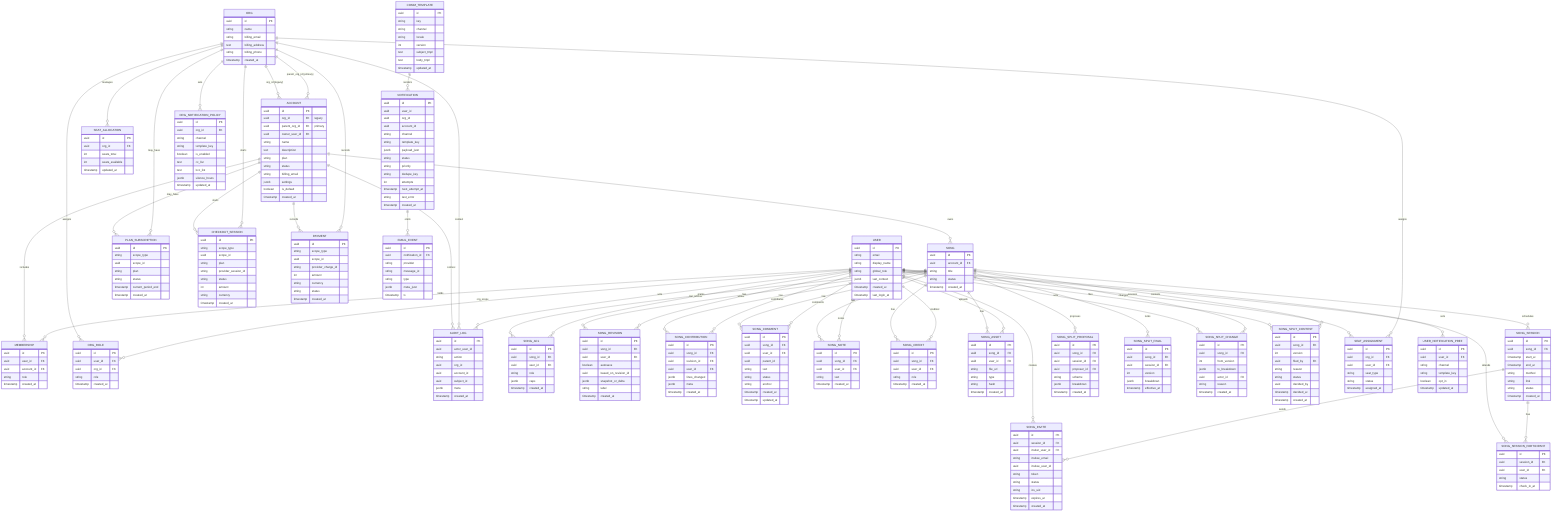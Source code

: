 erDiagram
  %% ---------- CORE IDENTITY ----------
  USER {
    uuid id PK
    string email
    string display_name
    string global_role
    jsonb last_context
    timestamp created_at
    timestamp last_login_at
  }

  ORG {
    uuid id PK
    string name
    string billing_email
    text billing_address
    string billing_phone
    timestamp created_at
  }

  ACCOUNT {
    uuid id PK
    uuid org_id FK "legacy"
    uuid parent_org_id FK "primary"
    uuid owner_user_id FK
    string name
    text description
    string plan
    string status
    string billing_email
    jsonb settings
    boolean is_default
    timestamp created_at
  }

  MEMBERSHIP {
    uuid id PK
    uuid user_id FK
    uuid account_id FK
    string role
    timestamp created_at
  }

  ORG_ROLE {
    uuid id PK
    uuid user_id FK
    uuid org_id FK
    string role
    timestamp created_at
  }

  AUDIT_LOG {
    uuid id PK
    uuid actor_user_id
    string action
    uuid org_id
    uuid account_id
    uuid subject_id
    jsonb meta
    timestamp created_at
  }

  %% ---------- ACCESS CONTROL ----------
  SONG {
    uuid id PK
    uuid account_id FK
    string title
    string status
    timestamp created_at
  }

  SONG_ACL {
    uuid id PK
    uuid song_id FK
    uuid user_id FK
    string role
    jsonb caps
    timestamp created_at
  }

  %% ---------- SONGS & COLLAB ----------
  SONG_REVISION {
    uuid id PK
    uuid song_id FK
    uuid user_id FK
    boolean autosave
    uuid based_on_revision_id
    jsonb snapshot_or_delta
    string label
    timestamp created_at
  }

  SONG_CONTRIBUTION {
    uuid id PK
    uuid song_id FK
    uuid revision_id FK
    uuid user_id FK
    jsonb lines_changed
    jsonb meta
    timestamp created_at
  }

  SONG_COMMENT {
    uuid id PK
    uuid song_id FK
    uuid user_id FK
    uuid parent_id
    string text
    string status
    string anchor
    timestamp created_at
    timestamp updated_at
  }

  SONG_NOTE {
    uuid id PK
    uuid song_id FK
    uuid user_id FK
    string text
    timestamp created_at
  }

  SONG_CREDIT {
    uuid id PK
    uuid song_id FK
    uuid user_id FK
    string role
    timestamp created_at
  }

  SONG_ASSET {
    uuid id PK
    uuid song_id FK
    uuid user_id FK
    string file_url
    string type
    string hash
    timestamp created_at
  }

  %% ---------- SESSIONS & SPLITS ----------
  SONG_SESSION {
    uuid id PK
    uuid song_id FK
    timestamp start_at
    timestamp end_at
    string method
    string link
    string status
    timestamp created_at
  }

  SONG_INVITE {
    uuid id PK
    uuid session_id FK
    uuid inviter_user_id FK
    string invitee_email
    uuid invitee_user_id
    string token
    string status
    string ics_uid
    timestamp expires_at
    timestamp created_at
  }

  SONG_SESSION_PARTICIPANT {
    uuid id PK
    uuid session_id FK
    uuid user_id FK
    string status
    timestamp check_in_at
  }

  SONG_SPLIT_PROPOSAL {
    uuid id PK
    uuid song_id FK
    uuid session_id FK
    uuid proposer_id FK
    string scheme
    jsonb breakdown
    timestamp created_at
  }

  SONG_SPLIT_FINAL {
    uuid id PK
    uuid song_id FK
    uuid session_id FK
    int version
    jsonb breakdown
    timestamp effective_at
  }

  SONG_SPLIT_CHANGE {
    uuid id PK
    uuid song_id FK
    int from_version
    jsonb to_breakdown
    uuid actor_id FK
    string reason
    timestamp created_at
  }

  SONG_SPLIT_CONTEST {
    uuid id PK
    uuid song_id FK
    int version
    uuid filed_by FK
    string reason
    string status
    uuid decided_by
    timestamp decided_at
    timestamp created_at
  }

  %% ---------- BILLING & SEATS ----------
  PLAN_SUBSCRIPTION {
    uuid id PK
    string scope_type
    uuid scope_id
    string plan
    string status
    timestamp current_period_end
    timestamp created_at
  }

  CHECKOUT_SESSION {
    uuid id PK
    string scope_type
    uuid scope_id
    string plan
    string provider_session_id
    string status
    int amount
    string currency
    timestamp created_at
  }

  PAYMENT {
    uuid id PK
    string scope_type
    uuid scope_id
    string provider_charge_id
    int amount
    string currency
    string status
    timestamp created_at
  }

  SEAT_ALLOCATION {
    uuid id PK
    uuid org_id FK
    int seats_total
    int seats_available
    timestamp updated_at
  }

  SEAT_ASSIGNMENT {
    uuid id PK
    uuid org_id FK
    uuid user_id FK
    string seat_type
    string status
    timestamp assigned_at
  }

  %% ---------- COMMS & NOTIFICATIONS ----------
  COMM_TEMPLATE {
    uuid id PK
    string key
    string channel
    string locale
    int version
    text subject_tmpl
    text body_tmpl
    timestamp updated_at
  }

  NOTIFICATION {
    uuid id PK
    uuid user_id
    uuid org_id
    uuid account_id
    string channel
    string template_key
    jsonb payload_json
    string status
    string priority
    string dedupe_key
    int attempts
    timestamp next_attempt_at
    string last_error
    timestamp created_at
  }

  EMAIL_EVENT {
    uuid id PK
    uuid notification_id FK
    string provider
    string message_id
    string type
    jsonb meta_json
    timestamp ts
  }

  USER_NOTIFICATION_PREF {
    uuid id PK
    uuid user_id FK
    string channel
    string template_key
    boolean opt_in
    timestamp updated_at
  }

  ORG_NOTIFICATION_POLICY {
    uuid id PK
    uuid org_id FK
    string channel
    string template_key
    boolean is_enabled
    text cc_list
    text bcc_list
    jsonb silence_hours
    timestamp updated_at
  }

  %% ---------- RELATIONSHIPS (CROSS-DOMAIN) ----------
  ORG ||--o{ ACCOUNT : "parent_org_id (primary)"
  ORG ||--o{ ACCOUNT : "org_id (legacy)"
  USER ||--o{ MEMBERSHIP : holds
  ACCOUNT ||--o{ MEMBERSHIP : includes
  USER ||--o{ ORG_ROLE : org_scope
  ORG ||--o{ ORG_ROLE : assigns

  ACCOUNT ||--o{ SONG : owns
  USER ||--o{ SONG_ACL : can_access
  SONG ||--o{ SONG_ACL : grants

  USER ||--o{ SONG_REVISION : writes
  SONG ||--o{ SONG_REVISION : has
  USER ||--o{ SONG_CONTRIBUTION : contributes
  SONG ||--o{ SONG_CONTRIBUTION : has
  USER ||--o{ SONG_COMMENT : comments
  SONG ||--o{ SONG_COMMENT : has
  USER ||--o{ SONG_NOTE : notes
  SONG ||--o{ SONG_NOTE : has
  USER ||--o{ SONG_CREDIT : credited
  SONG ||--o{ SONG_CREDIT : has
  USER ||--o{ SONG_ASSET : uploads
  SONG ||--o{ SONG_ASSET : has

  SONG ||--o{ SONG_SESSION : schedules
  SONG_SESSION ||--o{ SONG_INVITE : sends
  USER ||--o{ SONG_INVITE : creates
  SONG_SESSION ||--o{ SONG_SESSION_PARTICIPANT : has
  USER ||--o{ SONG_SESSION_PARTICIPANT : attends
  SONG ||--o{ SONG_SPLIT_PROPOSAL : proposes
  SONG ||--o{ SONG_SPLIT_FINAL : locks
  SONG ||--o{ SONG_SPLIT_CHANGE : changes
  USER ||--o{ SONG_SPLIT_CHANGE : acts
  SONG ||--o{ SONG_SPLIT_CONTEST : contests
  USER ||--o{ SONG_SPLIT_CONTEST : files

  ORG ||--o{ PLAN_SUBSCRIPTION : may_have
  ACCOUNT ||--o{ PLAN_SUBSCRIPTION : may_have
  ORG ||--o{ CHECKOUT_SESSION : starts
  ACCOUNT ||--o{ CHECKOUT_SESSION : starts
  ORG ||--o{ PAYMENT : records
  ACCOUNT ||--o{ PAYMENT : records
  ORG ||--o{ SEAT_ALLOCATION : manages
  ORG ||--o{ SEAT_ASSIGNMENT : assigns
  USER ||--o{ SEAT_ASSIGNMENT : receives

  COMM_TEMPLATE ||--o{ NOTIFICATION : renders
  NOTIFICATION ||--o{ EMAIL_EVENT : emits
  USER ||--o{ USER_NOTIFICATION_PREF : sets
  ORG ||--o{ ORG_NOTIFICATION_POLICY : sets

  USER ||--o{ AUDIT_LOG : acts
  ORG ||--o{ AUDIT_LOG : context
  ACCOUNT ||--o{ AUDIT_LOG : context